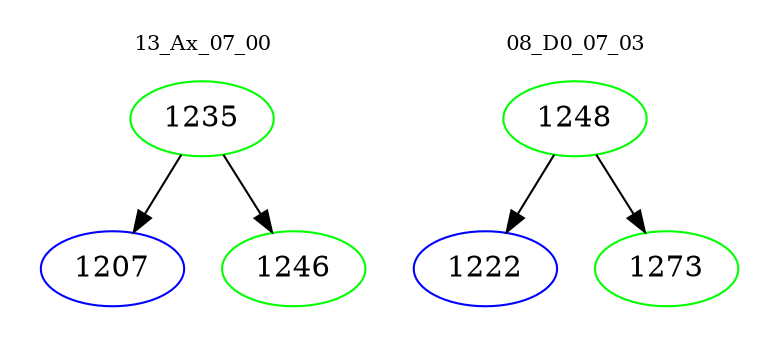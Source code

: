digraph{
subgraph cluster_0 {
color = white
label = "13_Ax_07_00";
fontsize=10;
T0_1235 [label="1235", color="green"]
T0_1235 -> T0_1207 [color="black"]
T0_1207 [label="1207", color="blue"]
T0_1235 -> T0_1246 [color="black"]
T0_1246 [label="1246", color="green"]
}
subgraph cluster_1 {
color = white
label = "08_D0_07_03";
fontsize=10;
T1_1248 [label="1248", color="green"]
T1_1248 -> T1_1222 [color="black"]
T1_1222 [label="1222", color="blue"]
T1_1248 -> T1_1273 [color="black"]
T1_1273 [label="1273", color="green"]
}
}
